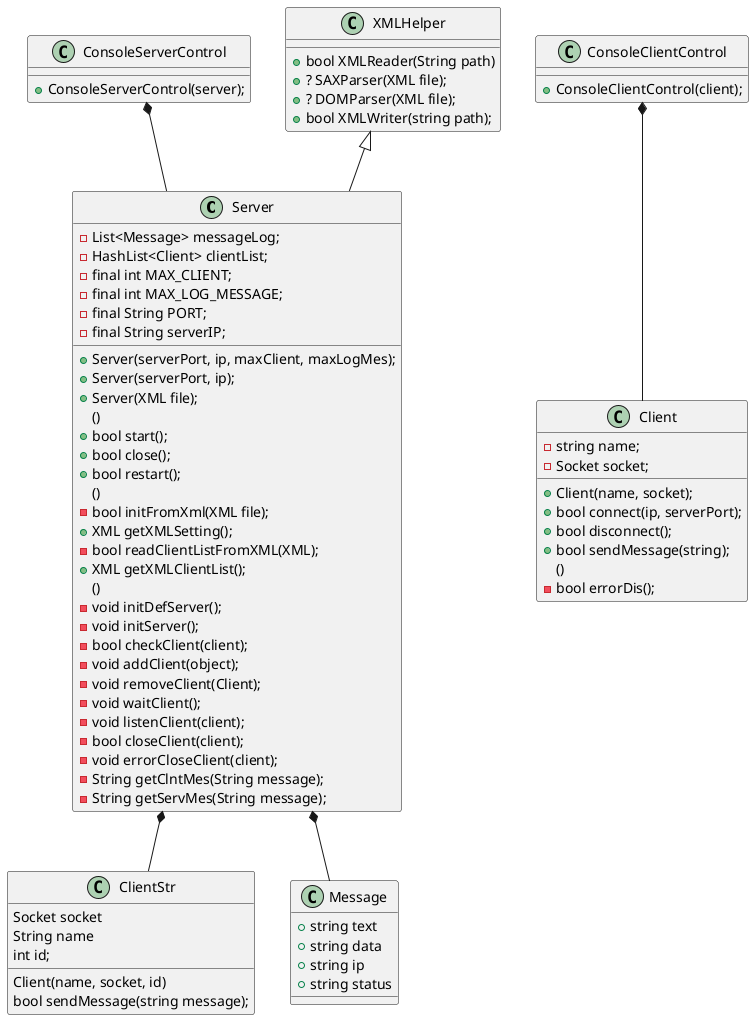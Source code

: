 @startuml

class Server{
 - List<Message> messageLog;
 - HashList<Client> clientList;
 - final int MAX_CLIENT;
 - final int MAX_LOG_MESSAGE;
 - final String PORT;
 - final String serverIP;

 + Server(serverPort, ip, maxClient, maxLogMes);
 + Server(serverPort, ip);
 + Server(XML file);
 ()
 + bool start();
 + bool close();
 + bool restart();
 ()
 - bool initFromXml(XML file);
 + XML getXMLSetting();
 - bool readClientListFromXML(XML);
 + XML getXMLClientList();
 ()
 - void initDefServer();
 - void initServer();
 - bool checkClient(client);
 - void addClient(object);
 - void removeClient(Client);
 - void waitClient();
 - void listenClient(client);
 - bool closeClient(client);
 - void errorCloseClient(client);
 - String getClntMes(String message);
 - String getServMes(String message);
}
class Client{
- string name;
- Socket socket;

+ Client(name, socket);
+ bool connect(ip, serverPort);
+ bool disconnect();
+ bool sendMessage(string);
()
- bool errorDis();
}

class ConsoleServerControl{
+ ConsoleServerControl(server);
}

class ConsoleClientControl{
+ ConsoleClientControl(client);
}

class XMLHelper{
+ bool XMLReader(String path)
+ ? SAXParser(XML file);
+ ? DOMParser(XML file);
+ bool XMLWriter(string path);
}

class ClientStr{
Socket socket
String name
int id;
Client(name, socket, id)
bool sendMessage(string message);
}

class Message{
+ string text
+ string data
+ string ip
+ string status
}

ConsoleClientControl *-- Client

ConsoleServerControl *-- Server
Server *-- Message
XMLHelper <|-- Server
Server *-- ClientStr

@enduml